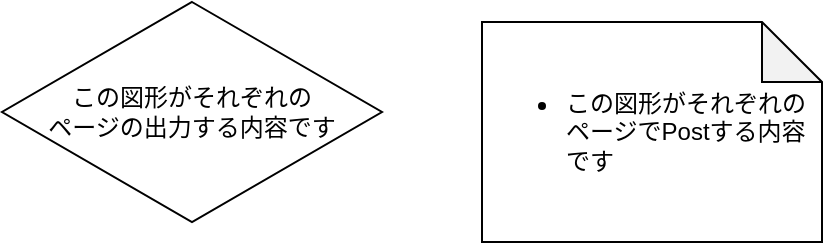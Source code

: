<mxfile>
    <diagram id="TOjAec38Bqr92ZQ6rcLn" name="注意事項">
        <mxGraphModel dx="1238" dy="1011" grid="1" gridSize="10" guides="1" tooltips="1" connect="1" arrows="1" fold="1" page="1" pageScale="1" pageWidth="827" pageHeight="1169" math="0" shadow="0">
            <root>
                <mxCell id="Z340vtowlNFs9T8fUVKw-0"/>
                <mxCell id="Z340vtowlNFs9T8fUVKw-1" parent="Z340vtowlNFs9T8fUVKw-0"/>
                <mxCell id="ZrhUMoB5-oB5zieBaNrR-0" value="" style="group" parent="Z340vtowlNFs9T8fUVKw-1" vertex="1" connectable="0">
                    <mxGeometry x="209" y="70" width="410" height="120" as="geometry"/>
                </mxCell>
                <mxCell id="ZrhUMoB5-oB5zieBaNrR-1" value="この図形がそれぞれの&lt;br&gt;ページの出力する内容です" style="rhombus;whiteSpace=wrap;html=1;" parent="ZrhUMoB5-oB5zieBaNrR-0" vertex="1">
                    <mxGeometry width="190" height="110" as="geometry"/>
                </mxCell>
                <mxCell id="ZrhUMoB5-oB5zieBaNrR-2" value="&lt;ul&gt;&lt;li&gt;この図形がそれぞれのページでPostする内容です&lt;/li&gt;&lt;/ul&gt;" style="shape=note;whiteSpace=wrap;html=1;backgroundOutline=1;darkOpacity=0.05;align=left;" parent="ZrhUMoB5-oB5zieBaNrR-0" vertex="1">
                    <mxGeometry x="240" y="10" width="170" height="110" as="geometry"/>
                </mxCell>
            </root>
        </mxGraphModel>
    </diagram>
    <diagram id="IO1MSbE2mdEYFcM0x6xF" name="ホーム画面">
        <mxGraphModel dx="1104" dy="859" grid="1" gridSize="10" guides="1" tooltips="1" connect="1" arrows="1" fold="1" page="1" pageScale="1" pageWidth="827" pageHeight="1169" math="0" shadow="0">
            <root>
                <mxCell id="0"/>
                <mxCell id="1" parent="0"/>
                <mxCell id="IXMUylkqyQwvcKXOMblG-1" value="最新記事一覧" style="swimlane;" parent="1" vertex="1">
                    <mxGeometry x="119" y="80" width="590" height="380" as="geometry"/>
                </mxCell>
                <mxCell id="p5NHpRmwwphwd0liqsfX-1" value="&lt;div style=&quot;text-align: justify&quot;&gt;[articleList]&lt;/div&gt;&lt;div style=&quot;text-align: justify&quot;&gt;userName&lt;/div&gt;&lt;div style=&quot;text-align: justify&quot;&gt;title&lt;/div&gt;&lt;div style=&quot;text-align: justify&quot;&gt;tags&lt;/div&gt;&lt;div style=&quot;text-align: justify&quot;&gt;likesCount&lt;/div&gt;&lt;div style=&quot;text-align: justify&quot;&gt;postedDate&lt;/div&gt;" style="rhombus;whiteSpace=wrap;html=1;" parent="IXMUylkqyQwvcKXOMblG-1" vertex="1">
                    <mxGeometry x="60" y="50" width="470" height="300" as="geometry"/>
                </mxCell>
            </root>
        </mxGraphModel>
    </diagram>
    <diagram id="wjPuVwsGQqiZOK8hDawq" name="記事画面">
        <mxGraphModel dx="1104" dy="859" grid="1" gridSize="10" guides="1" tooltips="1" connect="1" arrows="1" fold="1" page="1" pageScale="1" pageWidth="827" pageHeight="1169" math="0" shadow="0">
            <root>
                <mxCell id="vGxZBRVO76o9lHpCY_97-0"/>
                <mxCell id="vGxZBRVO76o9lHpCY_97-1" parent="vGxZBRVO76o9lHpCY_97-0"/>
                <mxCell id="aJAqhOcmWjOFBaTY7RBI-0" value="記事詳細" style="swimlane;" parent="vGxZBRVO76o9lHpCY_97-1" vertex="1">
                    <mxGeometry x="130" y="50" width="590" height="380" as="geometry"/>
                </mxCell>
                <mxCell id="aJAqhOcmWjOFBaTY7RBI-1" value="&lt;div style=&quot;text-align: justify&quot;&gt;&lt;span&gt;userName&lt;/span&gt;&lt;br&gt;&lt;/div&gt;&lt;div style=&quot;text-align: justify&quot;&gt;title&lt;/div&gt;&lt;div style=&quot;text-align: justify&quot;&gt;content&lt;/div&gt;&lt;div style=&quot;text-align: justify&quot;&gt;tags&lt;/div&gt;&lt;div style=&quot;text-align: justify&quot;&gt;postedDate&lt;/div&gt;&lt;div style=&quot;text-align: justify&quot;&gt;&lt;br&gt;&lt;/div&gt;&lt;div style=&quot;text-align: justify&quot;&gt;[likesUser]&lt;/div&gt;&lt;div style=&quot;text-align: justify&quot;&gt;userName&lt;/div&gt;&lt;div style=&quot;text-align: justify&quot;&gt;image&lt;/div&gt;&lt;div style=&quot;text-align: justify&quot;&gt;comment&lt;/div&gt;&lt;div style=&quot;text-align: justify&quot;&gt;engineerType&lt;/div&gt;&lt;div style=&quot;text-align: justify&quot;&gt;tags&lt;/div&gt;" style="rhombus;whiteSpace=wrap;html=1;" parent="aJAqhOcmWjOFBaTY7RBI-0" vertex="1">
                    <mxGeometry x="60" y="50" width="470" height="300" as="geometry"/>
                </mxCell>
            </root>
        </mxGraphModel>
    </diagram>
    <diagram id="4KqTqpcfU4mMgDoWI4Ux" name="ユーザーページ">
        <mxGraphModel dx="920" dy="716" grid="1" gridSize="10" guides="1" tooltips="1" connect="1" arrows="1" fold="1" page="1" pageScale="1" pageWidth="827" pageHeight="1169" math="0" shadow="0">
            <root>
                <mxCell id="Q5HR6Xw7V5B-4KHVWK0--0"/>
                <mxCell id="Q5HR6Xw7V5B-4KHVWK0--1" parent="Q5HR6Xw7V5B-4KHVWK0--0"/>
                <mxCell id="Hv5RDWwC1RzuadH-VDTB-0" value="ユーザーページに出力する情報" style="swimlane;" vertex="1" parent="Q5HR6Xw7V5B-4KHVWK0--1">
                    <mxGeometry x="130" y="50" width="590" height="500" as="geometry"/>
                </mxCell>
                <mxCell id="6m9MH7iaxlGN5KFNrG2f-1" value="&lt;div style=&quot;text-align: justify&quot;&gt;[userInfo]&lt;/div&gt;&lt;div style=&quot;text-align: justify&quot;&gt;userName&lt;/div&gt;&lt;div style=&quot;text-align: justify&quot;&gt;engineerType&lt;/div&gt;&lt;div style=&quot;text-align: justify&quot;&gt;comment&lt;/div&gt;&lt;div style=&quot;text-align: justify&quot;&gt;follow&lt;/div&gt;&lt;div style=&quot;text-align: justify&quot;&gt;follower&lt;/div&gt;&lt;div style=&quot;text-align: justify&quot;&gt;tagsList&lt;/div&gt;&lt;div style=&quot;text-align: justify&quot;&gt;articleCount&lt;/div&gt;&lt;div style=&quot;text-align: justify&quot;&gt;&lt;br&gt;&lt;/div&gt;&lt;div style=&quot;text-align: justify&quot;&gt;[articleList]&lt;/div&gt;&lt;div style=&quot;text-align: justify&quot;&gt;title&lt;/div&gt;&lt;div style=&quot;text-align: justify&quot;&gt;tags&lt;/div&gt;&lt;div style=&quot;text-align: justify&quot;&gt;likesCount&lt;/div&gt;&lt;div style=&quot;text-align: justify&quot;&gt;postedDate&lt;/div&gt;" style="rhombus;whiteSpace=wrap;html=1;" vertex="1" parent="Hv5RDWwC1RzuadH-VDTB-0">
                    <mxGeometry x="100" y="70" width="410" height="330" as="geometry"/>
                </mxCell>
            </root>
        </mxGraphModel>
    </diagram>
    <diagram id="1JO676AMW4_QmNl2q5GR" name="フォロー, フォロワー画面">
        <mxGraphModel dx="930" dy="859" grid="1" gridSize="10" guides="1" tooltips="1" connect="1" arrows="1" fold="1" page="1" pageScale="1" pageWidth="827" pageHeight="1169" math="0" shadow="0">
            <root>
                <mxCell id="oD6eJyackzFd_JmDZigf-0"/>
                <mxCell id="oD6eJyackzFd_JmDZigf-1" parent="oD6eJyackzFd_JmDZigf-0"/>
                <mxCell id="8KNMMjLAGa-Jn2QONhuN-0" value="フォロー・フォロワー" style="swimlane;" parent="oD6eJyackzFd_JmDZigf-1" vertex="1">
                    <mxGeometry x="130" y="50" width="590" height="380" as="geometry"/>
                </mxCell>
                <mxCell id="8KNMMjLAGa-Jn2QONhuN-1" value="&lt;div style=&quot;text-align: justify&quot;&gt;&lt;span&gt;[UserList]&lt;/span&gt;&lt;br&gt;&lt;/div&gt;&lt;div style=&quot;text-align: justify&quot;&gt;userName&lt;/div&gt;&lt;div style=&quot;text-align: justify&quot;&gt;image&lt;/div&gt;&lt;div style=&quot;text-align: justify&quot;&gt;comment&lt;/div&gt;&lt;div style=&quot;text-align: justify&quot;&gt;tags&lt;/div&gt;" style="rhombus;whiteSpace=wrap;html=1;" parent="8KNMMjLAGa-Jn2QONhuN-0" vertex="1">
                    <mxGeometry x="60" y="50" width="470" height="300" as="geometry"/>
                </mxCell>
            </root>
        </mxGraphModel>
    </diagram>
    <diagram id="pI2Atk3QBT7HL0PJher7" name="投稿画面">
        <mxGraphModel dx="930" dy="859" grid="1" gridSize="10" guides="1" tooltips="1" connect="1" arrows="1" fold="1" page="1" pageScale="1" pageWidth="827" pageHeight="1169" math="0" shadow="0">
            <root>
                <mxCell id="KGnYv_AIOO3_AxNBBZcK-0"/>
                <mxCell id="KGnYv_AIOO3_AxNBBZcK-1" parent="KGnYv_AIOO3_AxNBBZcK-0"/>
                <mxCell id="pSF9XFQ3wwtPJ5sig_vy-0" value="記事投稿" style="swimlane;" parent="KGnYv_AIOO3_AxNBBZcK-1" vertex="1">
                    <mxGeometry x="119" y="80" width="590" height="380" as="geometry"/>
                </mxCell>
                <mxCell id="pSF9XFQ3wwtPJ5sig_vy-1" value="&lt;ul&gt;&lt;li&gt;userId&lt;/li&gt;&lt;li&gt;title&lt;/li&gt;&lt;li&gt;content&lt;/li&gt;&lt;li&gt;tags&lt;/li&gt;&lt;/ul&gt;" style="shape=note;whiteSpace=wrap;html=1;backgroundOutline=1;darkOpacity=0.05;" parent="pSF9XFQ3wwtPJ5sig_vy-0" vertex="1">
                    <mxGeometry x="157" y="110" width="275" height="160" as="geometry"/>
                </mxCell>
            </root>
        </mxGraphModel>
    </diagram>
    <diagram id="_qi8YO8qRfochqu0tMmV" name="ログイン">
        <mxGraphModel dx="930" dy="859" grid="1" gridSize="10" guides="1" tooltips="1" connect="1" arrows="1" fold="1" page="1" pageScale="1" pageWidth="827" pageHeight="1169" math="0" shadow="0">
            <root>
                <mxCell id="ey9X1KTGInJevS6miDnt-0"/>
                <mxCell id="ey9X1KTGInJevS6miDnt-1" parent="ey9X1KTGInJevS6miDnt-0"/>
                <mxCell id="i4bbj482nddJX64HNEZd-0" value="ログイン処理" style="swimlane;" parent="ey9X1KTGInJevS6miDnt-1" vertex="1">
                    <mxGeometry x="50" y="80" width="740" height="400" as="geometry"/>
                </mxCell>
                <mxCell id="i4bbj482nddJX64HNEZd-2" value="&lt;ul&gt;&lt;li&gt;userId&lt;/li&gt;&lt;li&gt;password&lt;/li&gt;&lt;/ul&gt;" style="shape=note;whiteSpace=wrap;html=1;backgroundOutline=1;darkOpacity=0.05;align=left;" parent="i4bbj482nddJX64HNEZd-0" vertex="1">
                    <mxGeometry x="251" y="140" width="226" height="100" as="geometry"/>
                </mxCell>
            </root>
        </mxGraphModel>
    </diagram>
    <diagram id="BHNKe7FaLvuEek9LJ8FT" name="ユーザー登録">
        <mxGraphModel dx="930" dy="859" grid="1" gridSize="10" guides="1" tooltips="1" connect="1" arrows="1" fold="1" page="1" pageScale="1" pageWidth="827" pageHeight="1169" math="0" shadow="0">
            <root>
                <mxCell id="vV3oujGr-8vT-vV_kl9R-0"/>
                <mxCell id="vV3oujGr-8vT-vV_kl9R-1" parent="vV3oujGr-8vT-vV_kl9R-0"/>
                <mxCell id="mZyVOxAp-tI_onH36zQX-0" value="ユーザー登録処理" style="swimlane;" parent="vV3oujGr-8vT-vV_kl9R-1" vertex="1">
                    <mxGeometry x="119" y="90" width="590" height="380" as="geometry"/>
                </mxCell>
                <mxCell id="mZyVOxAp-tI_onH36zQX-1" value="&lt;ul&gt;&lt;li&gt;userName&lt;/li&gt;&lt;li&gt;email&lt;/li&gt;&lt;li&gt;password&lt;/li&gt;&lt;li&gt;engineerType&lt;/li&gt;&lt;/ul&gt;" style="shape=note;whiteSpace=wrap;html=1;backgroundOutline=1;darkOpacity=0.05;" parent="mZyVOxAp-tI_onH36zQX-0" vertex="1">
                    <mxGeometry x="157" y="110" width="275" height="160" as="geometry"/>
                </mxCell>
            </root>
        </mxGraphModel>
    </diagram>
</mxfile>